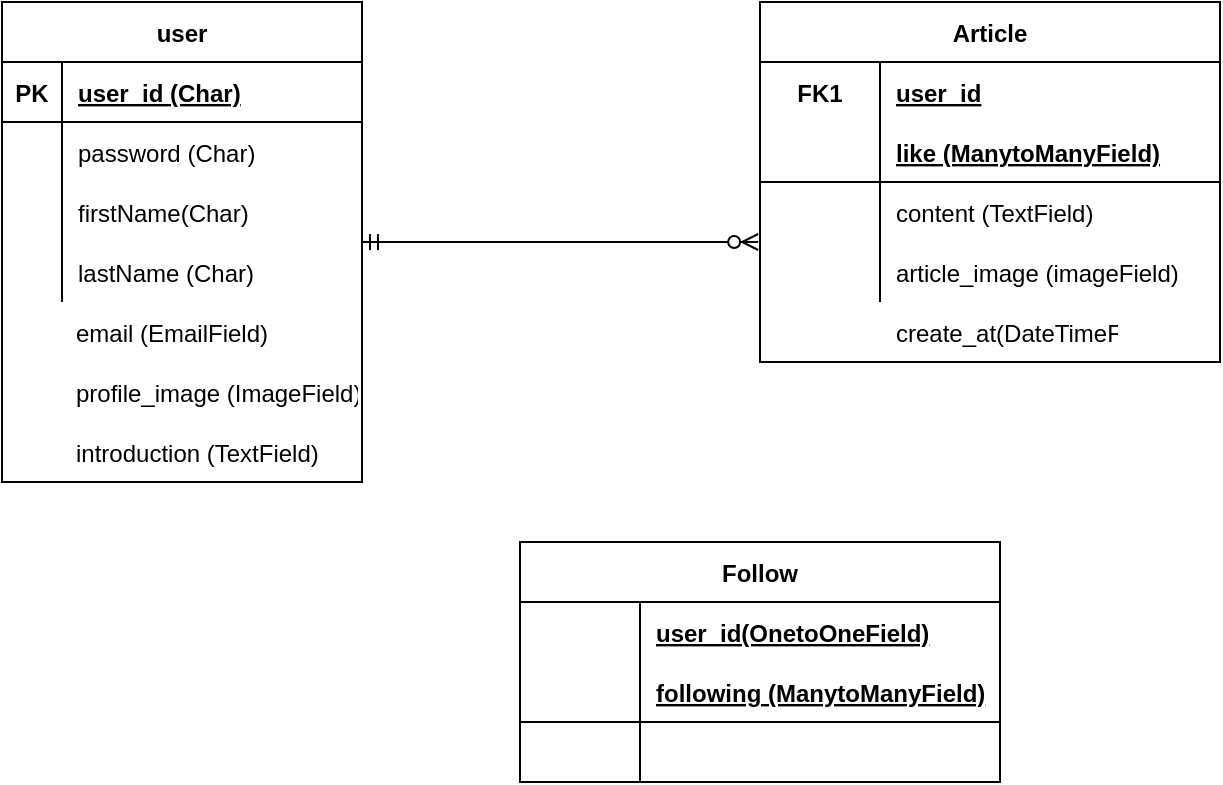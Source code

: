 <mxfile version="20.1.3" type="google"><diagram id="R2lEEEUBdFMjLlhIrx00" name="Page-1"><mxGraphModel grid="1" page="1" gridSize="10" guides="1" tooltips="1" connect="1" arrows="1" fold="1" pageScale="1" pageWidth="850" pageHeight="1100" math="0" shadow="0" extFonts="Permanent Marker^https://fonts.googleapis.com/css?family=Permanent+Marker"><root><mxCell id="0"/><mxCell id="1" parent="0"/><mxCell id="k_65N0r1xSOXZ8dyQuGG-21" value="user" style="shape=table;startSize=30;container=1;collapsible=1;childLayout=tableLayout;fixedRows=1;rowLines=0;fontStyle=1;align=center;resizeLast=1;" vertex="1" parent="1"><mxGeometry x="121" y="120" width="180" height="240" as="geometry"><mxRectangle x="120" y="120" width="70" height="30" as="alternateBounds"/></mxGeometry></mxCell><mxCell id="k_65N0r1xSOXZ8dyQuGG-22" value="" style="shape=tableRow;horizontal=0;startSize=0;swimlaneHead=0;swimlaneBody=0;fillColor=none;collapsible=0;dropTarget=0;points=[[0,0.5],[1,0.5]];portConstraint=eastwest;top=0;left=0;right=0;bottom=1;" vertex="1" parent="k_65N0r1xSOXZ8dyQuGG-21"><mxGeometry y="30" width="180" height="30" as="geometry"/></mxCell><mxCell id="k_65N0r1xSOXZ8dyQuGG-23" value="PK" style="shape=partialRectangle;connectable=0;fillColor=none;top=0;left=0;bottom=0;right=0;fontStyle=1;overflow=hidden;" vertex="1" parent="k_65N0r1xSOXZ8dyQuGG-22"><mxGeometry width="30" height="30" as="geometry"><mxRectangle width="30" height="30" as="alternateBounds"/></mxGeometry></mxCell><mxCell id="k_65N0r1xSOXZ8dyQuGG-24" value="user_id (Char)" style="shape=partialRectangle;connectable=0;fillColor=none;top=0;left=0;bottom=0;right=0;align=left;spacingLeft=6;fontStyle=5;overflow=hidden;" vertex="1" parent="k_65N0r1xSOXZ8dyQuGG-22"><mxGeometry x="30" width="150" height="30" as="geometry"><mxRectangle width="150" height="30" as="alternateBounds"/></mxGeometry></mxCell><mxCell id="k_65N0r1xSOXZ8dyQuGG-25" value="" style="shape=tableRow;horizontal=0;startSize=0;swimlaneHead=0;swimlaneBody=0;fillColor=none;collapsible=0;dropTarget=0;points=[[0,0.5],[1,0.5]];portConstraint=eastwest;top=0;left=0;right=0;bottom=0;" vertex="1" parent="k_65N0r1xSOXZ8dyQuGG-21"><mxGeometry y="60" width="180" height="30" as="geometry"/></mxCell><mxCell id="k_65N0r1xSOXZ8dyQuGG-26" value="" style="shape=partialRectangle;connectable=0;fillColor=none;top=0;left=0;bottom=0;right=0;editable=1;overflow=hidden;" vertex="1" parent="k_65N0r1xSOXZ8dyQuGG-25"><mxGeometry width="30" height="30" as="geometry"><mxRectangle width="30" height="30" as="alternateBounds"/></mxGeometry></mxCell><mxCell id="k_65N0r1xSOXZ8dyQuGG-27" value="password (Char)" style="shape=partialRectangle;connectable=0;fillColor=none;top=0;left=0;bottom=0;right=0;align=left;spacingLeft=6;overflow=hidden;" vertex="1" parent="k_65N0r1xSOXZ8dyQuGG-25"><mxGeometry x="30" width="150" height="30" as="geometry"><mxRectangle width="150" height="30" as="alternateBounds"/></mxGeometry></mxCell><mxCell id="k_65N0r1xSOXZ8dyQuGG-28" value="" style="shape=tableRow;horizontal=0;startSize=0;swimlaneHead=0;swimlaneBody=0;fillColor=none;collapsible=0;dropTarget=0;points=[[0,0.5],[1,0.5]];portConstraint=eastwest;top=0;left=0;right=0;bottom=0;" vertex="1" parent="k_65N0r1xSOXZ8dyQuGG-21"><mxGeometry y="90" width="180" height="30" as="geometry"/></mxCell><mxCell id="k_65N0r1xSOXZ8dyQuGG-29" value="" style="shape=partialRectangle;connectable=0;fillColor=none;top=0;left=0;bottom=0;right=0;editable=1;overflow=hidden;" vertex="1" parent="k_65N0r1xSOXZ8dyQuGG-28"><mxGeometry width="30" height="30" as="geometry"><mxRectangle width="30" height="30" as="alternateBounds"/></mxGeometry></mxCell><mxCell id="k_65N0r1xSOXZ8dyQuGG-30" value="firstName(Char)" style="shape=partialRectangle;connectable=0;fillColor=none;top=0;left=0;bottom=0;right=0;align=left;spacingLeft=6;overflow=hidden;" vertex="1" parent="k_65N0r1xSOXZ8dyQuGG-28"><mxGeometry x="30" width="150" height="30" as="geometry"><mxRectangle width="150" height="30" as="alternateBounds"/></mxGeometry></mxCell><mxCell id="k_65N0r1xSOXZ8dyQuGG-31" value="" style="shape=tableRow;horizontal=0;startSize=0;swimlaneHead=0;swimlaneBody=0;fillColor=none;collapsible=0;dropTarget=0;points=[[0,0.5],[1,0.5]];portConstraint=eastwest;top=0;left=0;right=0;bottom=0;" vertex="1" parent="k_65N0r1xSOXZ8dyQuGG-21"><mxGeometry y="120" width="180" height="30" as="geometry"/></mxCell><mxCell id="k_65N0r1xSOXZ8dyQuGG-32" value="" style="shape=partialRectangle;connectable=0;fillColor=none;top=0;left=0;bottom=0;right=0;editable=1;overflow=hidden;" vertex="1" parent="k_65N0r1xSOXZ8dyQuGG-31"><mxGeometry width="30" height="30" as="geometry"><mxRectangle width="30" height="30" as="alternateBounds"/></mxGeometry></mxCell><mxCell id="k_65N0r1xSOXZ8dyQuGG-33" value="lastName (Char)" style="shape=partialRectangle;connectable=0;fillColor=none;top=0;left=0;bottom=0;right=0;align=left;spacingLeft=6;overflow=hidden;" vertex="1" parent="k_65N0r1xSOXZ8dyQuGG-31"><mxGeometry x="30" width="150" height="30" as="geometry"><mxRectangle width="150" height="30" as="alternateBounds"/></mxGeometry></mxCell><mxCell id="k_65N0r1xSOXZ8dyQuGG-34" value="email (EmailField)" style="shape=partialRectangle;connectable=0;fillColor=none;top=0;left=0;bottom=0;right=0;align=left;spacingLeft=6;overflow=hidden;" vertex="1" parent="1"><mxGeometry x="150" y="270" width="150" height="30" as="geometry"><mxRectangle width="150" height="30" as="alternateBounds"/></mxGeometry></mxCell><mxCell id="k_65N0r1xSOXZ8dyQuGG-37" value="profile_image (ImageField)" style="shape=partialRectangle;connectable=0;fillColor=none;top=0;left=0;bottom=0;right=0;align=left;spacingLeft=6;overflow=hidden;" vertex="1" parent="1"><mxGeometry x="150" y="300" width="150" height="30" as="geometry"><mxRectangle width="150" height="30" as="alternateBounds"/></mxGeometry></mxCell><mxCell id="k_65N0r1xSOXZ8dyQuGG-38" value="introduction (TextField)" style="shape=partialRectangle;connectable=0;fillColor=none;top=0;left=0;bottom=0;right=0;align=left;spacingLeft=6;overflow=hidden;" vertex="1" parent="1"><mxGeometry x="150" y="330" width="150" height="30" as="geometry"><mxRectangle width="150" height="30" as="alternateBounds"/></mxGeometry></mxCell><mxCell id="k_65N0r1xSOXZ8dyQuGG-53" value="Article" style="shape=table;startSize=30;container=1;collapsible=1;childLayout=tableLayout;fixedRows=1;rowLines=0;fontStyle=1;align=center;resizeLast=1;" vertex="1" parent="1"><mxGeometry x="500" y="120" width="230" height="180" as="geometry"/></mxCell><mxCell id="k_65N0r1xSOXZ8dyQuGG-54" value="" style="shape=tableRow;horizontal=0;startSize=0;swimlaneHead=0;swimlaneBody=0;fillColor=none;collapsible=0;dropTarget=0;points=[[0,0.5],[1,0.5]];portConstraint=eastwest;top=0;left=0;right=0;bottom=0;" vertex="1" parent="k_65N0r1xSOXZ8dyQuGG-53"><mxGeometry y="30" width="230" height="30" as="geometry"/></mxCell><mxCell id="k_65N0r1xSOXZ8dyQuGG-55" value="FK1" style="shape=partialRectangle;connectable=0;fillColor=none;top=0;left=0;bottom=0;right=0;fontStyle=1;overflow=hidden;" vertex="1" parent="k_65N0r1xSOXZ8dyQuGG-54"><mxGeometry width="60" height="30" as="geometry"><mxRectangle width="60" height="30" as="alternateBounds"/></mxGeometry></mxCell><mxCell id="k_65N0r1xSOXZ8dyQuGG-56" value="user_id" style="shape=partialRectangle;connectable=0;fillColor=none;top=0;left=0;bottom=0;right=0;align=left;spacingLeft=6;fontStyle=5;overflow=hidden;" vertex="1" parent="k_65N0r1xSOXZ8dyQuGG-54"><mxGeometry x="60" width="170" height="30" as="geometry"><mxRectangle width="170" height="30" as="alternateBounds"/></mxGeometry></mxCell><mxCell id="k_65N0r1xSOXZ8dyQuGG-57" value="" style="shape=tableRow;horizontal=0;startSize=0;swimlaneHead=0;swimlaneBody=0;fillColor=none;collapsible=0;dropTarget=0;points=[[0,0.5],[1,0.5]];portConstraint=eastwest;top=0;left=0;right=0;bottom=1;" vertex="1" parent="k_65N0r1xSOXZ8dyQuGG-53"><mxGeometry y="60" width="230" height="30" as="geometry"/></mxCell><mxCell id="k_65N0r1xSOXZ8dyQuGG-58" value="" style="shape=partialRectangle;connectable=0;fillColor=none;top=0;left=0;bottom=0;right=0;fontStyle=1;overflow=hidden;" vertex="1" parent="k_65N0r1xSOXZ8dyQuGG-57"><mxGeometry width="60" height="30" as="geometry"><mxRectangle width="60" height="30" as="alternateBounds"/></mxGeometry></mxCell><mxCell id="k_65N0r1xSOXZ8dyQuGG-59" value="like (ManytoManyField)" style="shape=partialRectangle;connectable=0;fillColor=none;top=0;left=0;bottom=0;right=0;align=left;spacingLeft=6;fontStyle=5;overflow=hidden;" vertex="1" parent="k_65N0r1xSOXZ8dyQuGG-57"><mxGeometry x="60" width="170" height="30" as="geometry"><mxRectangle width="170" height="30" as="alternateBounds"/></mxGeometry></mxCell><mxCell id="k_65N0r1xSOXZ8dyQuGG-60" value="" style="shape=tableRow;horizontal=0;startSize=0;swimlaneHead=0;swimlaneBody=0;fillColor=none;collapsible=0;dropTarget=0;points=[[0,0.5],[1,0.5]];portConstraint=eastwest;top=0;left=0;right=0;bottom=0;" vertex="1" parent="k_65N0r1xSOXZ8dyQuGG-53"><mxGeometry y="90" width="230" height="30" as="geometry"/></mxCell><mxCell id="k_65N0r1xSOXZ8dyQuGG-61" value="" style="shape=partialRectangle;connectable=0;fillColor=none;top=0;left=0;bottom=0;right=0;editable=1;overflow=hidden;" vertex="1" parent="k_65N0r1xSOXZ8dyQuGG-60"><mxGeometry width="60" height="30" as="geometry"><mxRectangle width="60" height="30" as="alternateBounds"/></mxGeometry></mxCell><mxCell id="k_65N0r1xSOXZ8dyQuGG-62" value="content (TextField)" style="shape=partialRectangle;connectable=0;fillColor=none;top=0;left=0;bottom=0;right=0;align=left;spacingLeft=6;overflow=hidden;" vertex="1" parent="k_65N0r1xSOXZ8dyQuGG-60"><mxGeometry x="60" width="170" height="30" as="geometry"><mxRectangle width="170" height="30" as="alternateBounds"/></mxGeometry></mxCell><mxCell id="k_65N0r1xSOXZ8dyQuGG-63" value="" style="shape=tableRow;horizontal=0;startSize=0;swimlaneHead=0;swimlaneBody=0;fillColor=none;collapsible=0;dropTarget=0;points=[[0,0.5],[1,0.5]];portConstraint=eastwest;top=0;left=0;right=0;bottom=0;" vertex="1" parent="k_65N0r1xSOXZ8dyQuGG-53"><mxGeometry y="120" width="230" height="30" as="geometry"/></mxCell><mxCell id="k_65N0r1xSOXZ8dyQuGG-64" value="" style="shape=partialRectangle;connectable=0;fillColor=none;top=0;left=0;bottom=0;right=0;editable=1;overflow=hidden;" vertex="1" parent="k_65N0r1xSOXZ8dyQuGG-63"><mxGeometry width="60" height="30" as="geometry"><mxRectangle width="60" height="30" as="alternateBounds"/></mxGeometry></mxCell><mxCell id="k_65N0r1xSOXZ8dyQuGG-65" value="article_image (imageField)" style="shape=partialRectangle;connectable=0;fillColor=none;top=0;left=0;bottom=0;right=0;align=left;spacingLeft=6;overflow=hidden;" vertex="1" parent="k_65N0r1xSOXZ8dyQuGG-63"><mxGeometry x="60" width="170" height="30" as="geometry"><mxRectangle width="170" height="30" as="alternateBounds"/></mxGeometry></mxCell><mxCell id="k_65N0r1xSOXZ8dyQuGG-66" value="create_at(DateTimeField)" style="shape=partialRectangle;connectable=0;fillColor=none;top=0;left=0;bottom=0;right=0;align=left;spacingLeft=6;overflow=hidden;" vertex="1" parent="1"><mxGeometry x="560" y="270" width="120" height="30" as="geometry"><mxRectangle width="120" height="30" as="alternateBounds"/></mxGeometry></mxCell><mxCell id="k_65N0r1xSOXZ8dyQuGG-94" value="Follow" style="shape=table;startSize=30;container=1;collapsible=1;childLayout=tableLayout;fixedRows=1;rowLines=0;fontStyle=1;align=center;resizeLast=1;" vertex="1" parent="1"><mxGeometry x="380" y="390" width="240" height="120" as="geometry"/></mxCell><mxCell id="k_65N0r1xSOXZ8dyQuGG-95" value="" style="shape=tableRow;horizontal=0;startSize=0;swimlaneHead=0;swimlaneBody=0;fillColor=none;collapsible=0;dropTarget=0;points=[[0,0.5],[1,0.5]];portConstraint=eastwest;top=0;left=0;right=0;bottom=0;" vertex="1" parent="k_65N0r1xSOXZ8dyQuGG-94"><mxGeometry y="30" width="240" height="30" as="geometry"/></mxCell><mxCell id="k_65N0r1xSOXZ8dyQuGG-96" value="" style="shape=partialRectangle;connectable=0;fillColor=none;top=0;left=0;bottom=0;right=0;fontStyle=1;overflow=hidden;" vertex="1" parent="k_65N0r1xSOXZ8dyQuGG-95"><mxGeometry width="60" height="30" as="geometry"><mxRectangle width="60" height="30" as="alternateBounds"/></mxGeometry></mxCell><mxCell id="k_65N0r1xSOXZ8dyQuGG-97" value="user_id(OnetoOneField)" style="shape=partialRectangle;connectable=0;fillColor=none;top=0;left=0;bottom=0;right=0;align=left;spacingLeft=6;fontStyle=5;overflow=hidden;" vertex="1" parent="k_65N0r1xSOXZ8dyQuGG-95"><mxGeometry x="60" width="180" height="30" as="geometry"><mxRectangle width="180" height="30" as="alternateBounds"/></mxGeometry></mxCell><mxCell id="k_65N0r1xSOXZ8dyQuGG-98" value="" style="shape=tableRow;horizontal=0;startSize=0;swimlaneHead=0;swimlaneBody=0;fillColor=none;collapsible=0;dropTarget=0;points=[[0,0.5],[1,0.5]];portConstraint=eastwest;top=0;left=0;right=0;bottom=1;" vertex="1" parent="k_65N0r1xSOXZ8dyQuGG-94"><mxGeometry y="60" width="240" height="30" as="geometry"/></mxCell><mxCell id="k_65N0r1xSOXZ8dyQuGG-99" value="" style="shape=partialRectangle;connectable=0;fillColor=none;top=0;left=0;bottom=0;right=0;fontStyle=1;overflow=hidden;" vertex="1" parent="k_65N0r1xSOXZ8dyQuGG-98"><mxGeometry width="60" height="30" as="geometry"><mxRectangle width="60" height="30" as="alternateBounds"/></mxGeometry></mxCell><mxCell id="k_65N0r1xSOXZ8dyQuGG-100" value="following (ManytoManyField)" style="shape=partialRectangle;connectable=0;fillColor=none;top=0;left=0;bottom=0;right=0;align=left;spacingLeft=6;fontStyle=5;overflow=hidden;" vertex="1" parent="k_65N0r1xSOXZ8dyQuGG-98"><mxGeometry x="60" width="180" height="30" as="geometry"><mxRectangle width="180" height="30" as="alternateBounds"/></mxGeometry></mxCell><mxCell id="k_65N0r1xSOXZ8dyQuGG-101" value="" style="shape=tableRow;horizontal=0;startSize=0;swimlaneHead=0;swimlaneBody=0;fillColor=none;collapsible=0;dropTarget=0;points=[[0,0.5],[1,0.5]];portConstraint=eastwest;top=0;left=0;right=0;bottom=0;" vertex="1" parent="k_65N0r1xSOXZ8dyQuGG-94"><mxGeometry y="90" width="240" height="30" as="geometry"/></mxCell><mxCell id="k_65N0r1xSOXZ8dyQuGG-102" value="" style="shape=partialRectangle;connectable=0;fillColor=none;top=0;left=0;bottom=0;right=0;editable=1;overflow=hidden;" vertex="1" parent="k_65N0r1xSOXZ8dyQuGG-101"><mxGeometry width="60" height="30" as="geometry"><mxRectangle width="60" height="30" as="alternateBounds"/></mxGeometry></mxCell><mxCell id="k_65N0r1xSOXZ8dyQuGG-103" value="" style="shape=partialRectangle;connectable=0;fillColor=none;top=0;left=0;bottom=0;right=0;align=left;spacingLeft=6;overflow=hidden;" vertex="1" parent="k_65N0r1xSOXZ8dyQuGG-101"><mxGeometry x="60" width="180" height="30" as="geometry"><mxRectangle width="180" height="30" as="alternateBounds"/></mxGeometry></mxCell><mxCell id="k_65N0r1xSOXZ8dyQuGG-107" value="" style="edgeStyle=entityRelationEdgeStyle;fontSize=12;html=1;endArrow=ERzeroToMany;startArrow=ERmandOne;rounded=0;entryX=-0.004;entryY=0;entryDx=0;entryDy=0;entryPerimeter=0;exitX=1;exitY=0;exitDx=0;exitDy=0;exitPerimeter=0;" edge="1" parent="1" source="k_65N0r1xSOXZ8dyQuGG-31" target="k_65N0r1xSOXZ8dyQuGG-63"><mxGeometry width="100" height="100" relative="1" as="geometry"><mxPoint x="301" y="250" as="sourcePoint"/><mxPoint x="401" y="150" as="targetPoint"/></mxGeometry></mxCell></root></mxGraphModel></diagram></mxfile>